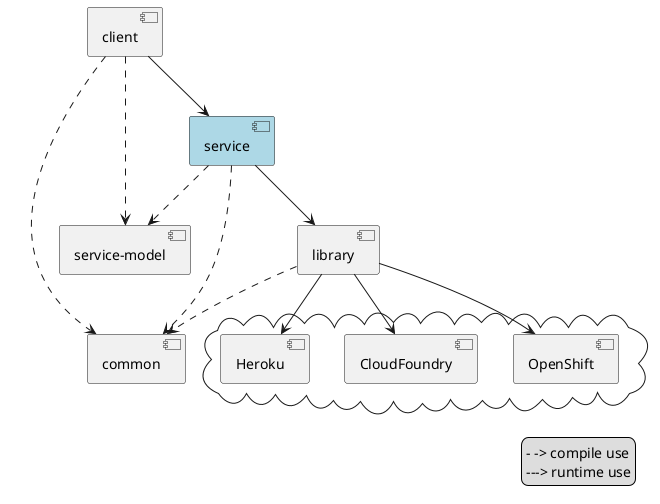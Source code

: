 @startuml
[client]
[service] #LightBlue
[library]
[common]
[service-model]  

[client] --> [service]
[client] ..> [service-model]
[client] ..> [common]

[service] --> [library]
[service] ..> [service-model]
[service] ..> [common]

[library] ..> [common]
cloud {
  [OpenShift]
  [CloudFoundry]
  [Heroku]
}

library --> OpenShift
library --> Heroku
library --> CloudFoundry

legend right
 - -> compile use
 ---> runtime use
endlegend

@enduml
